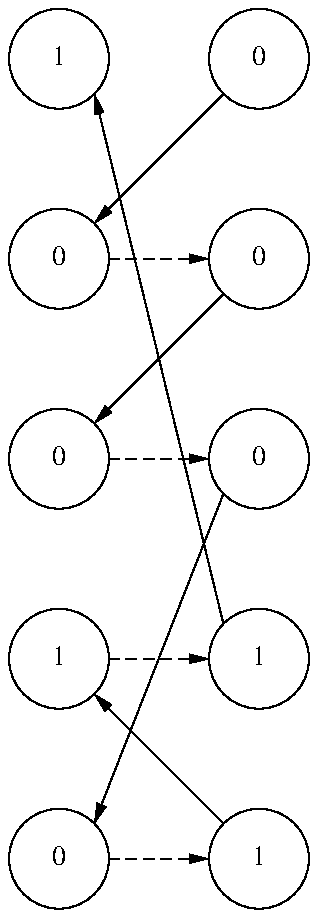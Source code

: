 .PS
down

L1: circle "1"
move
L2: circle "0"
move
L3: circle "0"
move
L4: circle "1"
move
L5: circle "0"

move to L1.n
move right
move
down

F1: circle "0"
move
F2: circle "0"
move
F3: circle "0"
move
F4: circle "1"
move
F5: circle "1"

arrow from F1.sw to L2.ne
arrow from F2.sw to L3.ne
arrow from F3.sw to L5.ne
arrow from F5.nw to L4.se
arrow from F4.nw to L1.se

arrow from L2.e to F2.w dashed
arrow from L3.e to F3.w dashed
arrow from L4.e to F4.w dashed
arrow from L5.e to F5.w dashed

.PE
